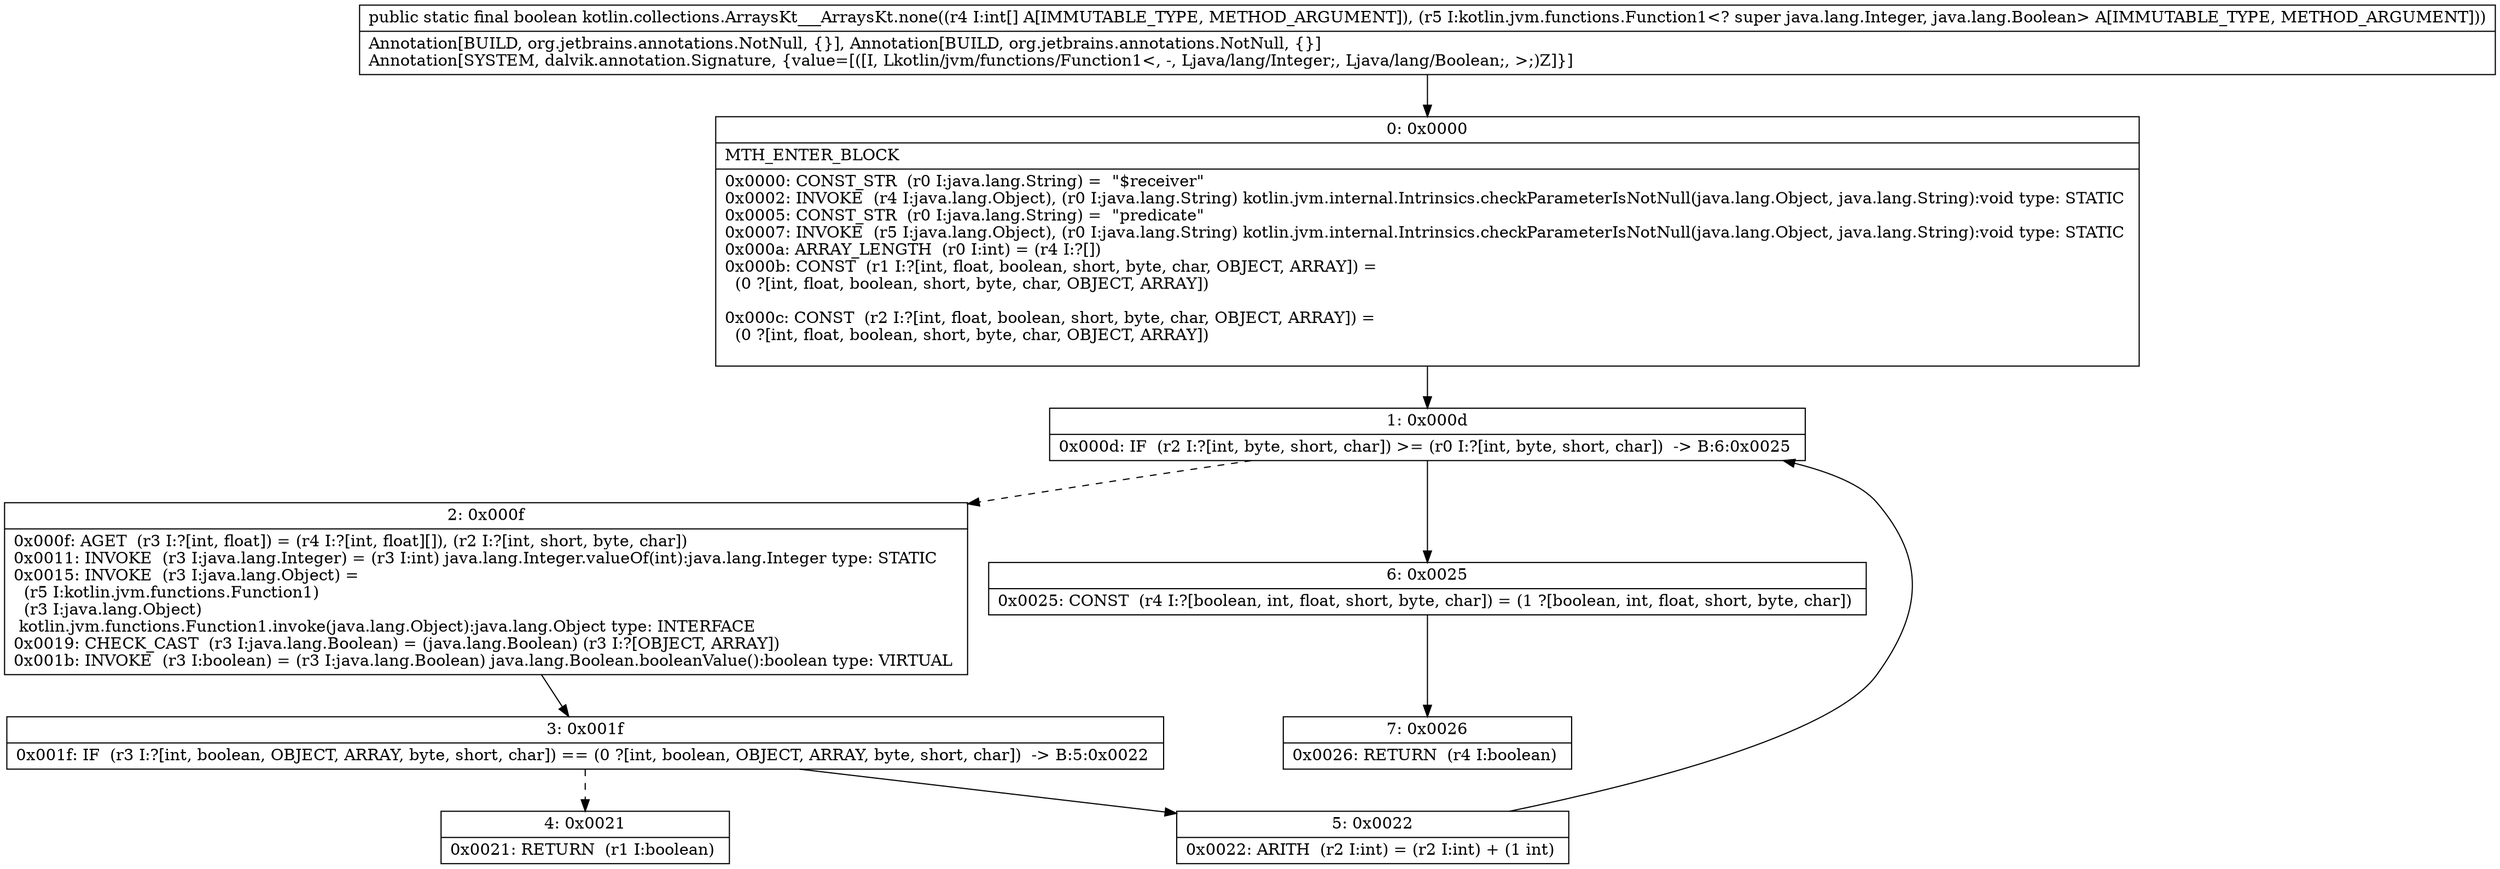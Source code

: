 digraph "CFG forkotlin.collections.ArraysKt___ArraysKt.none([ILkotlin\/jvm\/functions\/Function1;)Z" {
Node_0 [shape=record,label="{0\:\ 0x0000|MTH_ENTER_BLOCK\l|0x0000: CONST_STR  (r0 I:java.lang.String) =  \"$receiver\" \l0x0002: INVOKE  (r4 I:java.lang.Object), (r0 I:java.lang.String) kotlin.jvm.internal.Intrinsics.checkParameterIsNotNull(java.lang.Object, java.lang.String):void type: STATIC \l0x0005: CONST_STR  (r0 I:java.lang.String) =  \"predicate\" \l0x0007: INVOKE  (r5 I:java.lang.Object), (r0 I:java.lang.String) kotlin.jvm.internal.Intrinsics.checkParameterIsNotNull(java.lang.Object, java.lang.String):void type: STATIC \l0x000a: ARRAY_LENGTH  (r0 I:int) = (r4 I:?[]) \l0x000b: CONST  (r1 I:?[int, float, boolean, short, byte, char, OBJECT, ARRAY]) = \l  (0 ?[int, float, boolean, short, byte, char, OBJECT, ARRAY])\l \l0x000c: CONST  (r2 I:?[int, float, boolean, short, byte, char, OBJECT, ARRAY]) = \l  (0 ?[int, float, boolean, short, byte, char, OBJECT, ARRAY])\l \l}"];
Node_1 [shape=record,label="{1\:\ 0x000d|0x000d: IF  (r2 I:?[int, byte, short, char]) \>= (r0 I:?[int, byte, short, char])  \-\> B:6:0x0025 \l}"];
Node_2 [shape=record,label="{2\:\ 0x000f|0x000f: AGET  (r3 I:?[int, float]) = (r4 I:?[int, float][]), (r2 I:?[int, short, byte, char]) \l0x0011: INVOKE  (r3 I:java.lang.Integer) = (r3 I:int) java.lang.Integer.valueOf(int):java.lang.Integer type: STATIC \l0x0015: INVOKE  (r3 I:java.lang.Object) = \l  (r5 I:kotlin.jvm.functions.Function1)\l  (r3 I:java.lang.Object)\l kotlin.jvm.functions.Function1.invoke(java.lang.Object):java.lang.Object type: INTERFACE \l0x0019: CHECK_CAST  (r3 I:java.lang.Boolean) = (java.lang.Boolean) (r3 I:?[OBJECT, ARRAY]) \l0x001b: INVOKE  (r3 I:boolean) = (r3 I:java.lang.Boolean) java.lang.Boolean.booleanValue():boolean type: VIRTUAL \l}"];
Node_3 [shape=record,label="{3\:\ 0x001f|0x001f: IF  (r3 I:?[int, boolean, OBJECT, ARRAY, byte, short, char]) == (0 ?[int, boolean, OBJECT, ARRAY, byte, short, char])  \-\> B:5:0x0022 \l}"];
Node_4 [shape=record,label="{4\:\ 0x0021|0x0021: RETURN  (r1 I:boolean) \l}"];
Node_5 [shape=record,label="{5\:\ 0x0022|0x0022: ARITH  (r2 I:int) = (r2 I:int) + (1 int) \l}"];
Node_6 [shape=record,label="{6\:\ 0x0025|0x0025: CONST  (r4 I:?[boolean, int, float, short, byte, char]) = (1 ?[boolean, int, float, short, byte, char]) \l}"];
Node_7 [shape=record,label="{7\:\ 0x0026|0x0026: RETURN  (r4 I:boolean) \l}"];
MethodNode[shape=record,label="{public static final boolean kotlin.collections.ArraysKt___ArraysKt.none((r4 I:int[] A[IMMUTABLE_TYPE, METHOD_ARGUMENT]), (r5 I:kotlin.jvm.functions.Function1\<? super java.lang.Integer, java.lang.Boolean\> A[IMMUTABLE_TYPE, METHOD_ARGUMENT]))  | Annotation[BUILD, org.jetbrains.annotations.NotNull, \{\}], Annotation[BUILD, org.jetbrains.annotations.NotNull, \{\}]\lAnnotation[SYSTEM, dalvik.annotation.Signature, \{value=[([I, Lkotlin\/jvm\/functions\/Function1\<, \-, Ljava\/lang\/Integer;, Ljava\/lang\/Boolean;, \>;)Z]\}]\l}"];
MethodNode -> Node_0;
Node_0 -> Node_1;
Node_1 -> Node_2[style=dashed];
Node_1 -> Node_6;
Node_2 -> Node_3;
Node_3 -> Node_4[style=dashed];
Node_3 -> Node_5;
Node_5 -> Node_1;
Node_6 -> Node_7;
}

